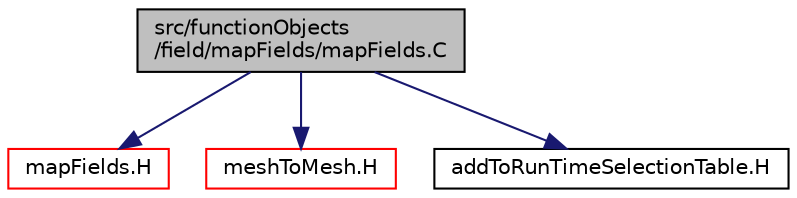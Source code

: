 digraph "src/functionObjects/field/mapFields/mapFields.C"
{
  bgcolor="transparent";
  edge [fontname="Helvetica",fontsize="10",labelfontname="Helvetica",labelfontsize="10"];
  node [fontname="Helvetica",fontsize="10",shape=record];
  Node1 [label="src/functionObjects\l/field/mapFields/mapFields.C",height=0.2,width=0.4,color="black", fillcolor="grey75", style="filled" fontcolor="black"];
  Node1 -> Node2 [color="midnightblue",fontsize="10",style="solid",fontname="Helvetica"];
  Node2 [label="mapFields.H",height=0.2,width=0.4,color="red",URL="$mapFields_8H.html"];
  Node1 -> Node3 [color="midnightblue",fontsize="10",style="solid",fontname="Helvetica"];
  Node3 [label="meshToMesh.H",height=0.2,width=0.4,color="red",URL="$meshToMesh_8H.html"];
  Node1 -> Node4 [color="midnightblue",fontsize="10",style="solid",fontname="Helvetica"];
  Node4 [label="addToRunTimeSelectionTable.H",height=0.2,width=0.4,color="black",URL="$addToRunTimeSelectionTable_8H.html",tooltip="Macros for easy insertion into run-time selection tables. "];
}
